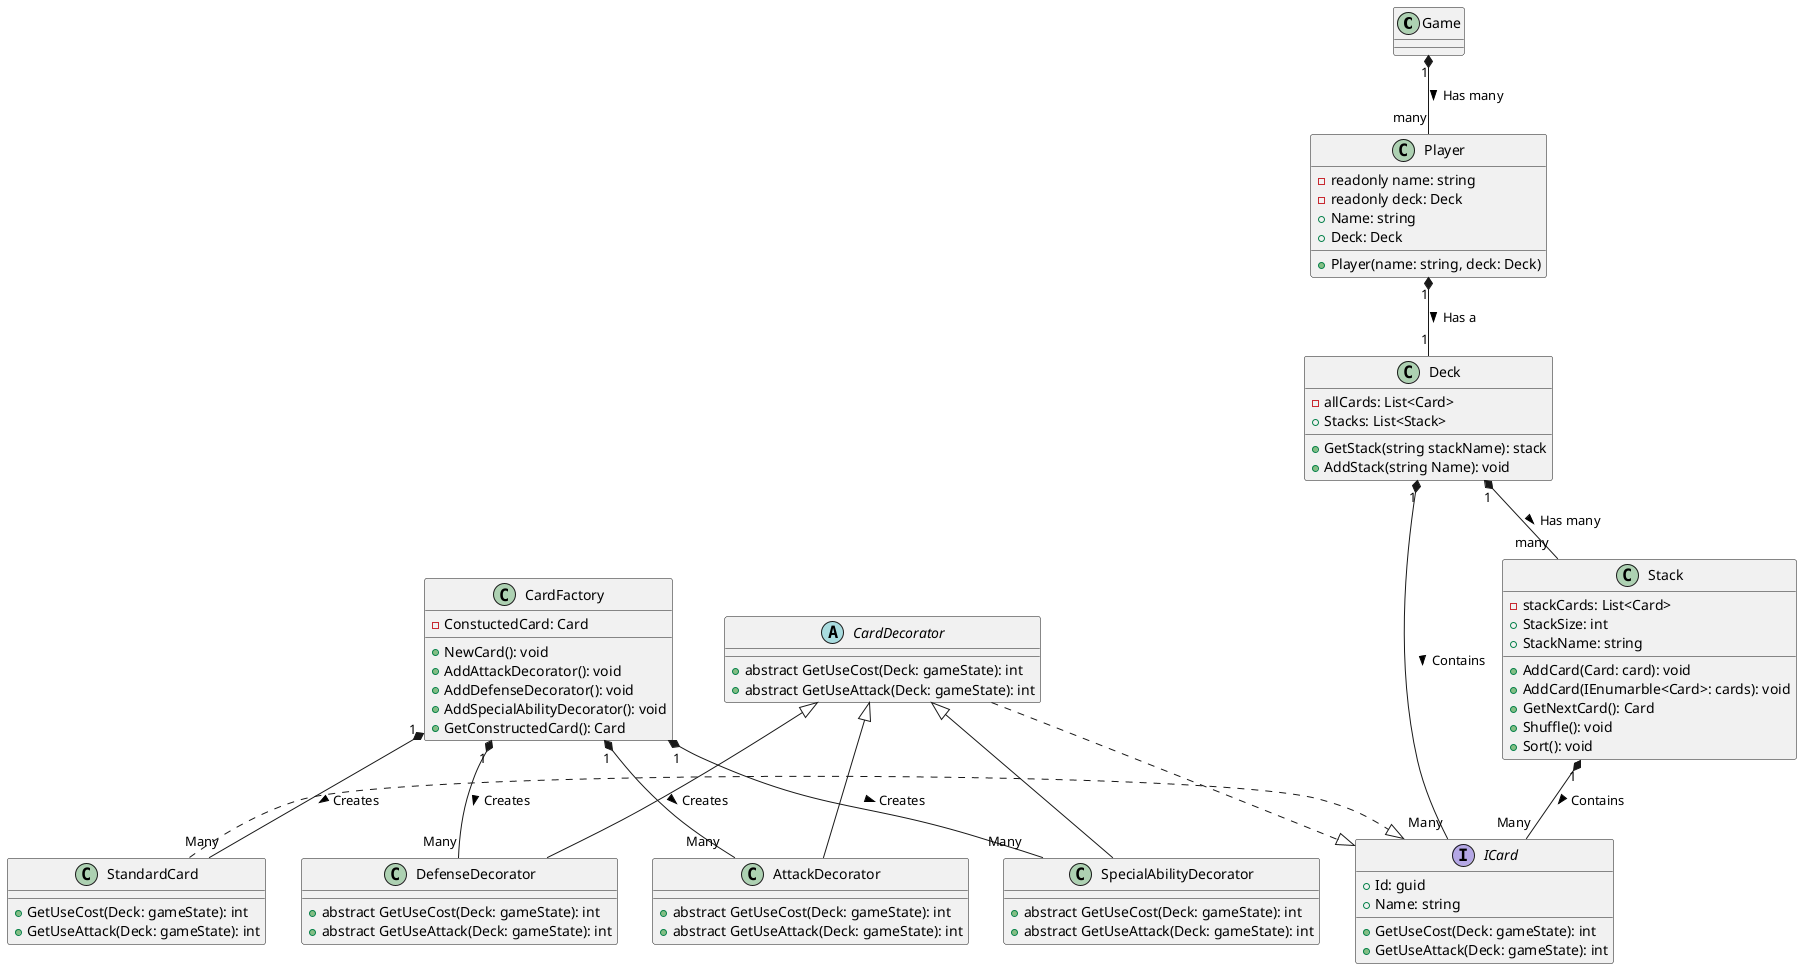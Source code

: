 @startuml

class Game {

}

class Player {
    - readonly name: string
    - readonly deck: Deck
    + Player(name: string, deck: Deck)
    + Name: string
    + Deck: Deck
}

class Deck {
    - allCards: List<Card>
    + Stacks: List<Stack>
    + GetStack(string stackName): stack 
    + AddStack(string Name): void
}

class Stack {
    - stackCards: List<Card>
    + StackSize: int
    + StackName: string
    + AddCard(Card: card): void
    + AddCard(IEnumarble<Card>: cards): void
    + GetNextCard(): Card
    + Shuffle(): void
    + Sort(): void
}

class CardFactory
{
    - ConstuctedCard: Card
    + NewCard(): void
    + AddAttackDecorator(): void
    + AddDefenseDecorator(): void
    + AddSpecialAbilityDecorator(): void
    + GetConstructedCard(): Card
}

interface ICard {
    + Id: guid
    + Name: string
    + GetUseCost(Deck: gameState): int
    + GetUseAttack(Deck: gameState): int
}

abstract CardDecorator{
    + abstract GetUseCost(Deck: gameState): int
    + abstract GetUseAttack(Deck: gameState): int
}

class StandardCard {
    + GetUseCost(Deck: gameState): int
    + GetUseAttack(Deck: gameState): int
}

class AttackDecorator extends CardDecorator {
    + abstract GetUseCost(Deck: gameState): int
    + abstract GetUseAttack(Deck: gameState): int
}

class DefenseDecorator extends CardDecorator {
    + abstract GetUseCost(Deck: gameState): int
    + abstract GetUseAttack(Deck: gameState): int
}

class SpecialAbilityDecorator extends CardDecorator {
    + abstract GetUseCost(Deck: gameState): int
    + abstract GetUseAttack(Deck: gameState): int
}

Game "1" *-- "many" Player : Has many >
Player "1" *-- "1" Deck : Has a >
Deck "1" *-- "many" Stack : Has many >
Stack "1" *-- "Many" ICard : Contains >
Deck "1" *-- "Many" ICard : Contains >
StandardCard .|> ICard
CardDecorator .|> ICard
CardFactory "1" *-- "Many" StandardCard : Creates >
CardFactory "1" *-- "Many" AttackDecorator : Creates >
CardFactory "1" *-- "Many" DefenseDecorator : Creates >
CardFactory "1" *-- "Many" SpecialAbilityDecorator : Creates >


@enduml
